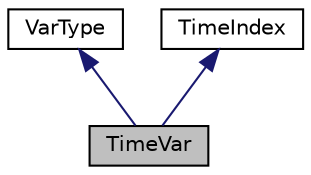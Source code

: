 digraph "TimeVar"
{
 // INTERACTIVE_SVG=YES
  edge [fontname="Helvetica",fontsize="10",labelfontname="Helvetica",labelfontsize="10"];
  node [fontname="Helvetica",fontsize="10",shape=record];
  Node1 [label="TimeVar",height=0.2,width=0.4,color="black", fillcolor="grey75", style="filled", fontcolor="black"];
  Node2 -> Node1 [dir="back",color="midnightblue",fontsize="10",style="solid",fontname="Helvetica"];
  Node2 [label="VarType",height=0.2,width=0.4,color="black", fillcolor="white", style="filled",URL="$d6/de3/class_var_type.html"];
  Node3 -> Node1 [dir="back",color="midnightblue",fontsize="10",style="solid",fontname="Helvetica"];
  Node3 [label="TimeIndex",height=0.2,width=0.4,color="black", fillcolor="white", style="filled",URL="$dd/d6c/class_time_index.html"];
}
